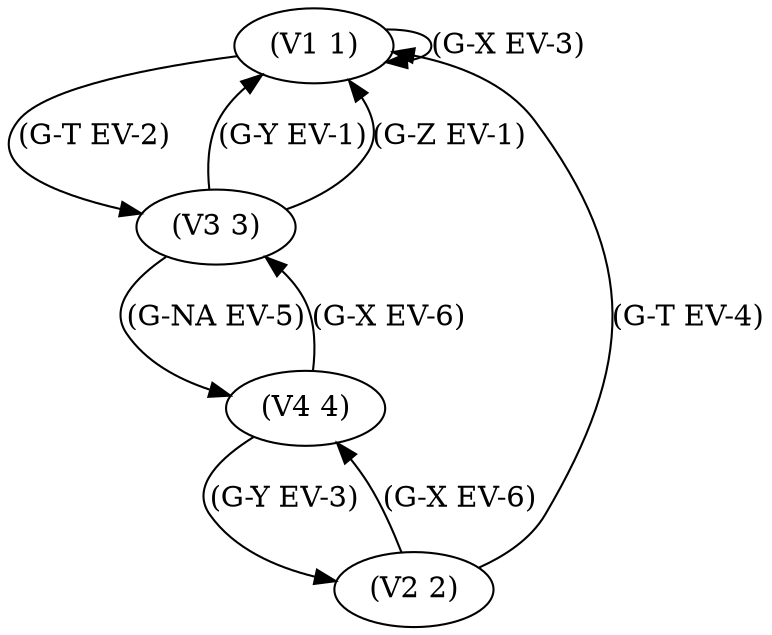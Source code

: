 digraph{
V1[label="(V1 1)"];
V2[label="(V2 2)"];
V3[label="(V3 3)"];
V4[label="(V4 4)"];
V1->V3[label="(G-T EV-2)"];
V1->V1[label="(G-X EV-3)"];
V2->V1[label="(G-T EV-4)"];
V2->V4[label="(G-X EV-6)"];
V3->V1[label="(G-Y EV-1)"];
V3->V1[label="(G-Z EV-1)"];
V3->V4[label="(G-NA EV-5)"];
V4->V2[label="(G-Y EV-3)"];
V4->V3[label="(G-X EV-6)"];}